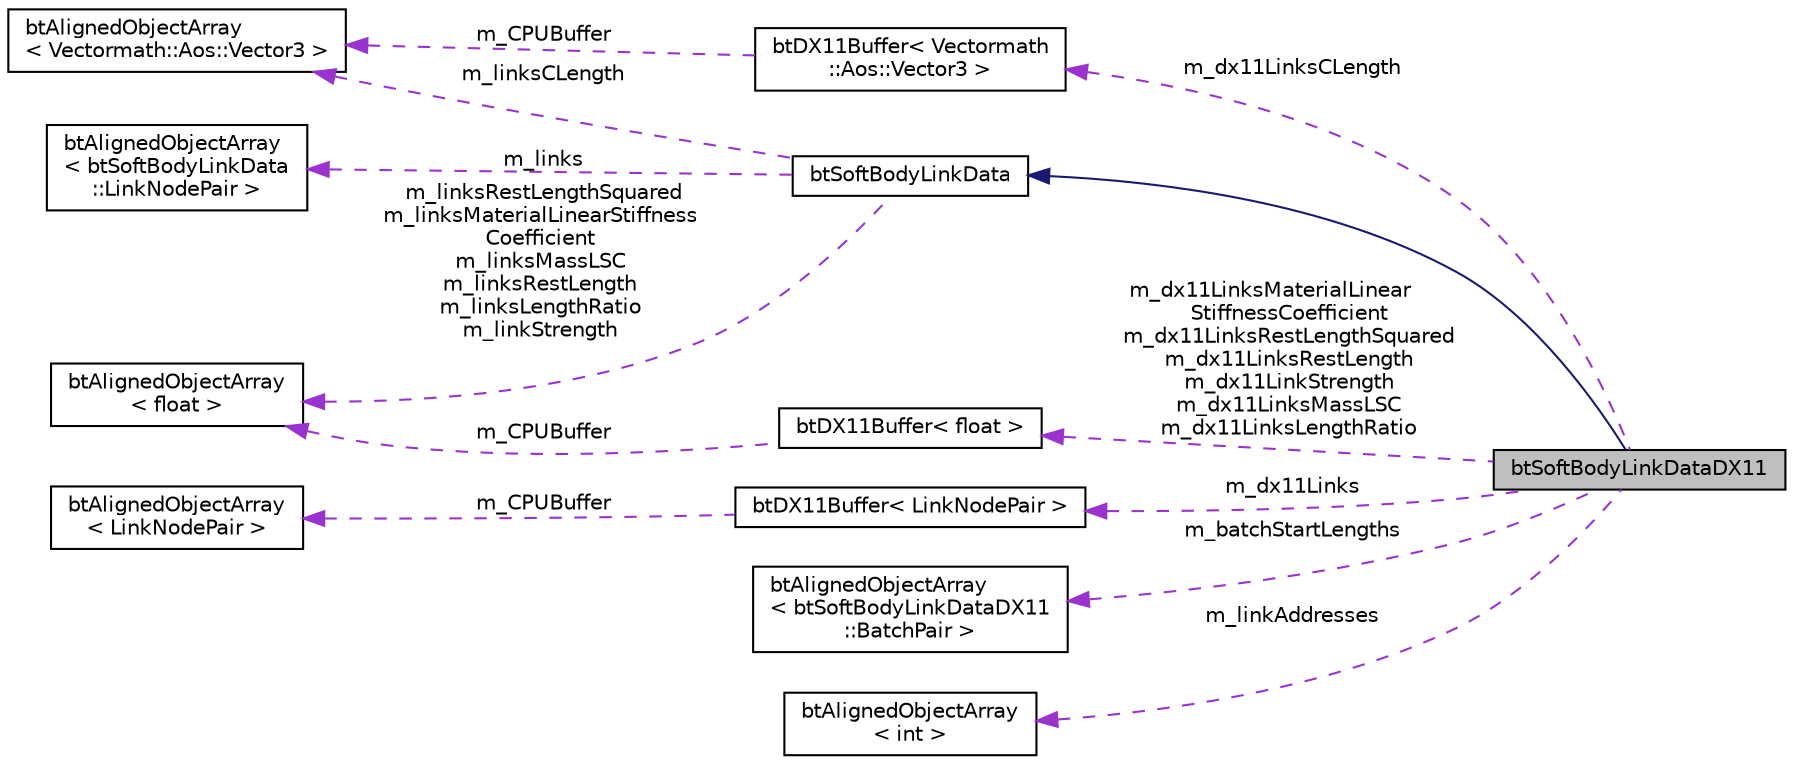 digraph "btSoftBodyLinkDataDX11"
{
  edge [fontname="Helvetica",fontsize="10",labelfontname="Helvetica",labelfontsize="10"];
  node [fontname="Helvetica",fontsize="10",shape=record];
  rankdir="LR";
  Node1 [label="btSoftBodyLinkDataDX11",height=0.2,width=0.4,color="black", fillcolor="grey75", style="filled", fontcolor="black"];
  Node2 -> Node1 [dir="back",color="midnightblue",fontsize="10",style="solid"];
  Node2 [label="btSoftBodyLinkData",height=0.2,width=0.4,color="black", fillcolor="white", style="filled",URL="$classbt_soft_body_link_data.html"];
  Node3 -> Node2 [dir="back",color="darkorchid3",fontsize="10",style="dashed",label=" m_linksCLength" ];
  Node3 [label="btAlignedObjectArray\l\< Vectormath::Aos::Vector3 \>",height=0.2,width=0.4,color="black", fillcolor="white", style="filled",URL="$classbt_aligned_object_array.html"];
  Node4 -> Node2 [dir="back",color="darkorchid3",fontsize="10",style="dashed",label=" m_linksRestLengthSquared\nm_linksMaterialLinearStiffness\lCoefficient\nm_linksMassLSC\nm_linksRestLength\nm_linksLengthRatio\nm_linkStrength" ];
  Node4 [label="btAlignedObjectArray\l\< float \>",height=0.2,width=0.4,color="black", fillcolor="white", style="filled",URL="$classbt_aligned_object_array.html"];
  Node5 -> Node2 [dir="back",color="darkorchid3",fontsize="10",style="dashed",label=" m_links" ];
  Node5 [label="btAlignedObjectArray\l\< btSoftBodyLinkData\l::LinkNodePair \>",height=0.2,width=0.4,color="black", fillcolor="white", style="filled",URL="$classbt_aligned_object_array.html"];
  Node6 -> Node1 [dir="back",color="darkorchid3",fontsize="10",style="dashed",label=" m_dx11LinksCLength" ];
  Node6 [label="btDX11Buffer\< Vectormath\l::Aos::Vector3 \>",height=0.2,width=0.4,color="black", fillcolor="white", style="filled",URL="$classbt_d_x11_buffer.html"];
  Node3 -> Node6 [dir="back",color="darkorchid3",fontsize="10",style="dashed",label=" m_CPUBuffer" ];
  Node7 -> Node1 [dir="back",color="darkorchid3",fontsize="10",style="dashed",label=" m_dx11LinksMaterialLinear\lStiffnessCoefficient\nm_dx11LinksRestLengthSquared\nm_dx11LinksRestLength\nm_dx11LinkStrength\nm_dx11LinksMassLSC\nm_dx11LinksLengthRatio" ];
  Node7 [label="btDX11Buffer\< float \>",height=0.2,width=0.4,color="black", fillcolor="white", style="filled",URL="$classbt_d_x11_buffer.html"];
  Node4 -> Node7 [dir="back",color="darkorchid3",fontsize="10",style="dashed",label=" m_CPUBuffer" ];
  Node8 -> Node1 [dir="back",color="darkorchid3",fontsize="10",style="dashed",label=" m_dx11Links" ];
  Node8 [label="btDX11Buffer\< LinkNodePair \>",height=0.2,width=0.4,color="black", fillcolor="white", style="filled",URL="$classbt_d_x11_buffer.html"];
  Node9 -> Node8 [dir="back",color="darkorchid3",fontsize="10",style="dashed",label=" m_CPUBuffer" ];
  Node9 [label="btAlignedObjectArray\l\< LinkNodePair \>",height=0.2,width=0.4,color="black", fillcolor="white", style="filled",URL="$classbt_aligned_object_array.html"];
  Node10 -> Node1 [dir="back",color="darkorchid3",fontsize="10",style="dashed",label=" m_batchStartLengths" ];
  Node10 [label="btAlignedObjectArray\l\< btSoftBodyLinkDataDX11\l::BatchPair \>",height=0.2,width=0.4,color="black", fillcolor="white", style="filled",URL="$classbt_aligned_object_array.html"];
  Node11 -> Node1 [dir="back",color="darkorchid3",fontsize="10",style="dashed",label=" m_linkAddresses" ];
  Node11 [label="btAlignedObjectArray\l\< int \>",height=0.2,width=0.4,color="black", fillcolor="white", style="filled",URL="$classbt_aligned_object_array.html"];
}
